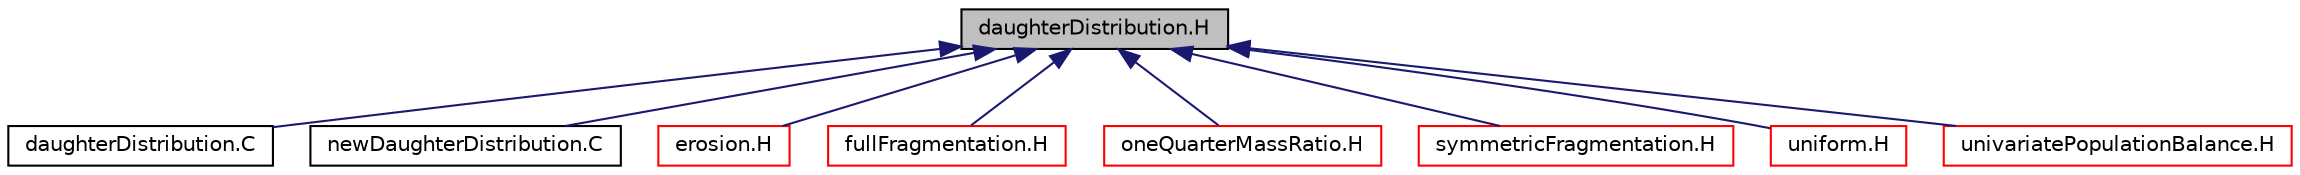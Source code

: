 digraph "daughterDistribution.H"
{
  bgcolor="transparent";
  edge [fontname="Helvetica",fontsize="10",labelfontname="Helvetica",labelfontsize="10"];
  node [fontname="Helvetica",fontsize="10",shape=record];
  Node1 [label="daughterDistribution.H",height=0.2,width=0.4,color="black", fillcolor="grey75", style="filled", fontcolor="black"];
  Node1 -> Node2 [dir="back",color="midnightblue",fontsize="10",style="solid",fontname="Helvetica"];
  Node2 [label="daughterDistribution.C",height=0.2,width=0.4,color="black",URL="$a00257.html"];
  Node1 -> Node3 [dir="back",color="midnightblue",fontsize="10",style="solid",fontname="Helvetica"];
  Node3 [label="newDaughterDistribution.C",height=0.2,width=0.4,color="black",URL="$a00407.html"];
  Node1 -> Node4 [dir="back",color="midnightblue",fontsize="10",style="solid",fontname="Helvetica"];
  Node4 [label="erosion.H",height=0.2,width=0.4,color="red",URL="$a00276.html"];
  Node1 -> Node5 [dir="back",color="midnightblue",fontsize="10",style="solid",fontname="Helvetica"];
  Node5 [label="fullFragmentation.H",height=0.2,width=0.4,color="red",URL="$a00295.html"];
  Node1 -> Node6 [dir="back",color="midnightblue",fontsize="10",style="solid",fontname="Helvetica"];
  Node6 [label="oneQuarterMassRatio.H",height=0.2,width=0.4,color="red",URL="$a00466.html"];
  Node1 -> Node7 [dir="back",color="midnightblue",fontsize="10",style="solid",fontname="Helvetica"];
  Node7 [label="symmetricFragmentation.H",height=0.2,width=0.4,color="red",URL="$a00534.html"];
  Node1 -> Node8 [dir="back",color="midnightblue",fontsize="10",style="solid",fontname="Helvetica"];
  Node8 [label="uniform.H",height=0.2,width=0.4,color="red",URL="$a00563.html"];
  Node1 -> Node9 [dir="back",color="midnightblue",fontsize="10",style="solid",fontname="Helvetica"];
  Node9 [label="univariatePopulationBalance.H",height=0.2,width=0.4,color="red",URL="$a00577.html"];
}
